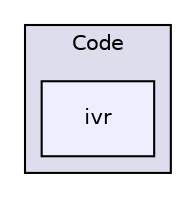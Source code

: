digraph "/Users/bruced/Code/ivr" {
  compound=true
  node [ fontsize="10", fontname="Helvetica"];
  edge [ labelfontsize="10", labelfontname="Helvetica"];
  subgraph clusterdir_23fdee2f6995db16c755697cdf620cf4 {
    graph [ bgcolor="#ddddee", pencolor="black", label="Code" fontname="Helvetica", fontsize="10", URL="dir_23fdee2f6995db16c755697cdf620cf4.html"]
  dir_352487450cb6e8eddd251dc2b80cf894 [shape=box, label="ivr", style="filled", fillcolor="#eeeeff", pencolor="black", URL="dir_352487450cb6e8eddd251dc2b80cf894.html"];
  }
}
